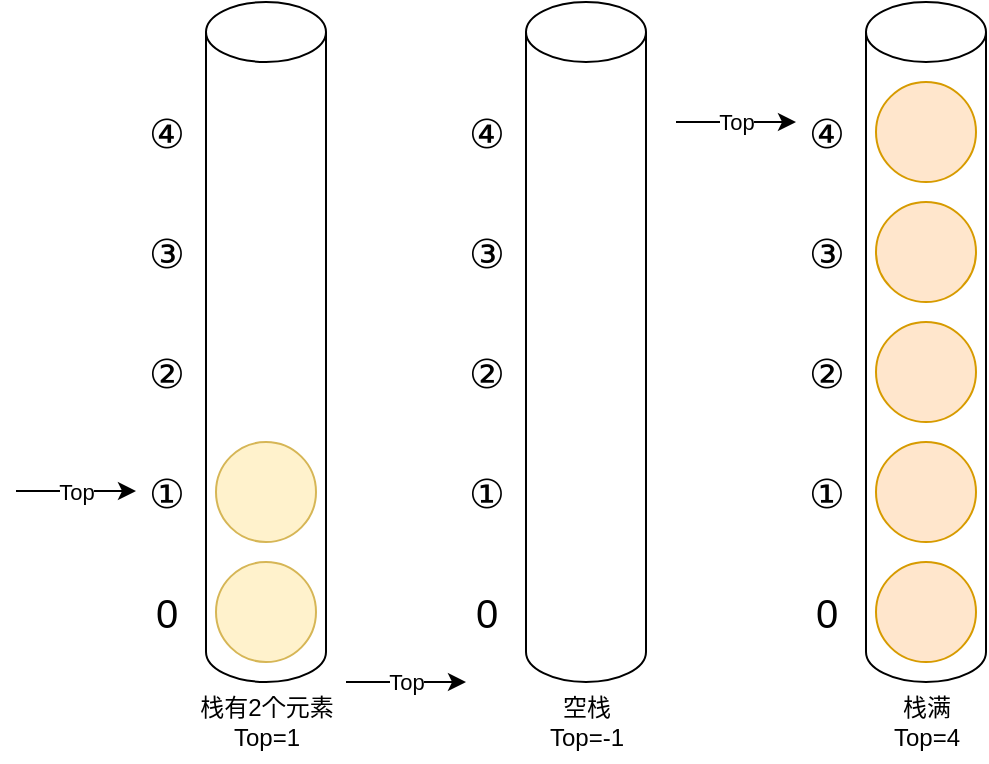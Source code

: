 <mxfile>
    <diagram id="2RdZGRo5NtGa79Eh7EEy" name="Page-1">
        <mxGraphModel dx="1282" dy="1859" grid="1" gridSize="10" guides="1" tooltips="1" connect="1" arrows="1" fold="1" page="1" pageScale="1" pageWidth="850" pageHeight="1100" math="0" shadow="0">
            <root>
                <mxCell id="0"/>
                <mxCell id="1" parent="0"/>
                <mxCell id="2" value="" style="shape=cylinder3;whiteSpace=wrap;html=1;boundedLbl=1;backgroundOutline=1;size=15;" vertex="1" parent="1">
                    <mxGeometry x="280" y="430" width="60" height="340" as="geometry"/>
                </mxCell>
                <mxCell id="3" value="" style="ellipse;whiteSpace=wrap;html=1;aspect=fixed;fillColor=#fff2cc;strokeColor=#d6b656;" vertex="1" parent="1">
                    <mxGeometry x="285" y="710" width="50" height="50" as="geometry"/>
                </mxCell>
                <mxCell id="4" value="" style="ellipse;whiteSpace=wrap;html=1;aspect=fixed;fillColor=#fff2cc;strokeColor=#d6b656;" vertex="1" parent="1">
                    <mxGeometry x="285" y="650" width="50" height="50" as="geometry"/>
                </mxCell>
                <mxCell id="8" value="" style="shape=cylinder3;whiteSpace=wrap;html=1;boundedLbl=1;backgroundOutline=1;size=15;" vertex="1" parent="1">
                    <mxGeometry x="610" y="430" width="60" height="340" as="geometry"/>
                </mxCell>
                <mxCell id="9" value="" style="ellipse;whiteSpace=wrap;html=1;aspect=fixed;fillColor=#ffe6cc;strokeColor=#d79b00;" vertex="1" parent="1">
                    <mxGeometry x="615" y="710" width="50" height="50" as="geometry"/>
                </mxCell>
                <mxCell id="10" value="" style="ellipse;whiteSpace=wrap;html=1;aspect=fixed;fillColor=#ffe6cc;strokeColor=#d79b00;" vertex="1" parent="1">
                    <mxGeometry x="615" y="650" width="50" height="50" as="geometry"/>
                </mxCell>
                <mxCell id="11" value="" style="ellipse;whiteSpace=wrap;html=1;aspect=fixed;fillColor=#ffe6cc;strokeColor=#d79b00;" vertex="1" parent="1">
                    <mxGeometry x="615" y="590" width="50" height="50" as="geometry"/>
                </mxCell>
                <mxCell id="12" value="" style="ellipse;whiteSpace=wrap;html=1;aspect=fixed;fillColor=#ffe6cc;strokeColor=#d79b00;" vertex="1" parent="1">
                    <mxGeometry x="615" y="530" width="50" height="50" as="geometry"/>
                </mxCell>
                <mxCell id="13" value="" style="ellipse;whiteSpace=wrap;html=1;aspect=fixed;fillColor=#ffe6cc;strokeColor=#d79b00;" vertex="1" parent="1">
                    <mxGeometry x="615" y="470" width="50" height="50" as="geometry"/>
                </mxCell>
                <mxCell id="14" value="" style="shape=cylinder3;whiteSpace=wrap;html=1;boundedLbl=1;backgroundOutline=1;size=15;" vertex="1" parent="1">
                    <mxGeometry x="440" y="430" width="60" height="340" as="geometry"/>
                </mxCell>
                <mxCell id="20" value="" style="endArrow=classic;html=1;" edge="1" parent="1">
                    <mxGeometry relative="1" as="geometry">
                        <mxPoint x="185" y="674.5" as="sourcePoint"/>
                        <mxPoint x="245" y="674.5" as="targetPoint"/>
                    </mxGeometry>
                </mxCell>
                <mxCell id="21" value="Top" style="edgeLabel;resizable=0;html=1;;align=center;verticalAlign=middle;" connectable="0" vertex="1" parent="20">
                    <mxGeometry relative="1" as="geometry"/>
                </mxCell>
                <mxCell id="25" value="&lt;font style=&quot;font-size: 20px;&quot;&gt;④&lt;/font&gt;" style="text;html=1;align=center;verticalAlign=middle;resizable=0;points=[];autosize=1;strokeColor=none;fillColor=none;" vertex="1" parent="1">
                    <mxGeometry x="240" y="475" width="40" height="40" as="geometry"/>
                </mxCell>
                <mxCell id="26" value="&lt;font style=&quot;font-size: 20px;&quot;&gt;③&lt;/font&gt;" style="text;html=1;align=center;verticalAlign=middle;resizable=0;points=[];autosize=1;strokeColor=none;fillColor=none;" vertex="1" parent="1">
                    <mxGeometry x="240" y="535" width="40" height="40" as="geometry"/>
                </mxCell>
                <mxCell id="27" value="&lt;font style=&quot;font-size: 20px;&quot;&gt;②&lt;/font&gt;" style="text;html=1;align=center;verticalAlign=middle;resizable=0;points=[];autosize=1;strokeColor=none;fillColor=none;" vertex="1" parent="1">
                    <mxGeometry x="240" y="595" width="40" height="40" as="geometry"/>
                </mxCell>
                <mxCell id="28" value="&lt;font style=&quot;font-size: 20px;&quot;&gt;①&lt;/font&gt;" style="text;html=1;align=center;verticalAlign=middle;resizable=0;points=[];autosize=1;strokeColor=none;fillColor=none;" vertex="1" parent="1">
                    <mxGeometry x="240" y="655" width="40" height="40" as="geometry"/>
                </mxCell>
                <mxCell id="29" value="&lt;span style=&quot;font-size: 20px;&quot;&gt;0&lt;/span&gt;" style="text;html=1;align=center;verticalAlign=middle;resizable=0;points=[];autosize=1;strokeColor=none;fillColor=none;" vertex="1" parent="1">
                    <mxGeometry x="245" y="715" width="30" height="40" as="geometry"/>
                </mxCell>
                <mxCell id="35" value="&lt;font style=&quot;font-size: 20px;&quot;&gt;④&lt;/font&gt;" style="text;html=1;align=center;verticalAlign=middle;resizable=0;points=[];autosize=1;strokeColor=none;fillColor=none;" vertex="1" parent="1">
                    <mxGeometry x="400" y="475" width="40" height="40" as="geometry"/>
                </mxCell>
                <mxCell id="36" value="&lt;font style=&quot;font-size: 20px;&quot;&gt;③&lt;/font&gt;" style="text;html=1;align=center;verticalAlign=middle;resizable=0;points=[];autosize=1;strokeColor=none;fillColor=none;" vertex="1" parent="1">
                    <mxGeometry x="400" y="535" width="40" height="40" as="geometry"/>
                </mxCell>
                <mxCell id="37" value="&lt;font style=&quot;font-size: 20px;&quot;&gt;②&lt;/font&gt;" style="text;html=1;align=center;verticalAlign=middle;resizable=0;points=[];autosize=1;strokeColor=none;fillColor=none;" vertex="1" parent="1">
                    <mxGeometry x="400" y="595" width="40" height="40" as="geometry"/>
                </mxCell>
                <mxCell id="38" value="&lt;font style=&quot;font-size: 20px;&quot;&gt;①&lt;/font&gt;" style="text;html=1;align=center;verticalAlign=middle;resizable=0;points=[];autosize=1;strokeColor=none;fillColor=none;" vertex="1" parent="1">
                    <mxGeometry x="400" y="655" width="40" height="40" as="geometry"/>
                </mxCell>
                <mxCell id="39" value="&lt;span style=&quot;font-size: 20px;&quot;&gt;0&lt;/span&gt;" style="text;html=1;align=center;verticalAlign=middle;resizable=0;points=[];autosize=1;strokeColor=none;fillColor=none;" vertex="1" parent="1">
                    <mxGeometry x="405" y="715" width="30" height="40" as="geometry"/>
                </mxCell>
                <mxCell id="40" value="&lt;font style=&quot;font-size: 20px;&quot;&gt;④&lt;/font&gt;" style="text;html=1;align=center;verticalAlign=middle;resizable=0;points=[];autosize=1;strokeColor=none;fillColor=none;" vertex="1" parent="1">
                    <mxGeometry x="570" y="475" width="40" height="40" as="geometry"/>
                </mxCell>
                <mxCell id="41" value="&lt;font style=&quot;font-size: 20px;&quot;&gt;③&lt;/font&gt;" style="text;html=1;align=center;verticalAlign=middle;resizable=0;points=[];autosize=1;strokeColor=none;fillColor=none;" vertex="1" parent="1">
                    <mxGeometry x="570" y="535" width="40" height="40" as="geometry"/>
                </mxCell>
                <mxCell id="42" value="&lt;font style=&quot;font-size: 20px;&quot;&gt;②&lt;/font&gt;" style="text;html=1;align=center;verticalAlign=middle;resizable=0;points=[];autosize=1;strokeColor=none;fillColor=none;" vertex="1" parent="1">
                    <mxGeometry x="570" y="595" width="40" height="40" as="geometry"/>
                </mxCell>
                <mxCell id="43" value="&lt;font style=&quot;font-size: 20px;&quot;&gt;①&lt;/font&gt;" style="text;html=1;align=center;verticalAlign=middle;resizable=0;points=[];autosize=1;strokeColor=none;fillColor=none;" vertex="1" parent="1">
                    <mxGeometry x="570" y="655" width="40" height="40" as="geometry"/>
                </mxCell>
                <mxCell id="44" value="&lt;span style=&quot;font-size: 20px;&quot;&gt;0&lt;/span&gt;" style="text;html=1;align=center;verticalAlign=middle;resizable=0;points=[];autosize=1;strokeColor=none;fillColor=none;" vertex="1" parent="1">
                    <mxGeometry x="575" y="715" width="30" height="40" as="geometry"/>
                </mxCell>
                <mxCell id="45" value="" style="endArrow=classic;html=1;" edge="1" parent="1">
                    <mxGeometry relative="1" as="geometry">
                        <mxPoint x="350" y="770" as="sourcePoint"/>
                        <mxPoint x="410" y="770" as="targetPoint"/>
                    </mxGeometry>
                </mxCell>
                <mxCell id="46" value="Top" style="edgeLabel;resizable=0;html=1;;align=center;verticalAlign=middle;" connectable="0" vertex="1" parent="45">
                    <mxGeometry relative="1" as="geometry"/>
                </mxCell>
                <mxCell id="47" value="" style="endArrow=classic;html=1;" edge="1" parent="1">
                    <mxGeometry relative="1" as="geometry">
                        <mxPoint x="515" y="490" as="sourcePoint"/>
                        <mxPoint x="575" y="490" as="targetPoint"/>
                    </mxGeometry>
                </mxCell>
                <mxCell id="48" value="Top" style="edgeLabel;resizable=0;html=1;;align=center;verticalAlign=middle;" connectable="0" vertex="1" parent="47">
                    <mxGeometry relative="1" as="geometry"/>
                </mxCell>
                <mxCell id="49" value="栈满&lt;div&gt;Top=4&lt;/div&gt;" style="text;html=1;align=center;verticalAlign=middle;resizable=0;points=[];autosize=1;strokeColor=none;fillColor=none;" vertex="1" parent="1">
                    <mxGeometry x="610" y="770" width="60" height="40" as="geometry"/>
                </mxCell>
                <mxCell id="50" value="空栈&lt;div&gt;Top=-1&lt;/div&gt;" style="text;html=1;align=center;verticalAlign=middle;resizable=0;points=[];autosize=1;strokeColor=none;fillColor=none;" vertex="1" parent="1">
                    <mxGeometry x="440" y="770" width="60" height="40" as="geometry"/>
                </mxCell>
                <mxCell id="51" value="栈有2个元素&lt;div&gt;Top=1&lt;/div&gt;" style="text;html=1;align=center;verticalAlign=middle;resizable=0;points=[];autosize=1;strokeColor=none;fillColor=none;" vertex="1" parent="1">
                    <mxGeometry x="265" y="770" width="90" height="40" as="geometry"/>
                </mxCell>
            </root>
        </mxGraphModel>
    </diagram>
</mxfile>
